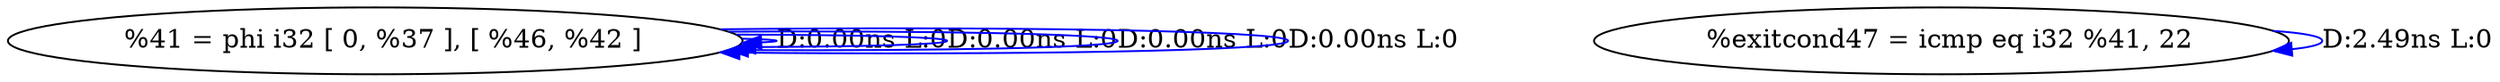 digraph {
Node0x560817afac50[label="  %41 = phi i32 [ 0, %37 ], [ %46, %42 ]"];
Node0x560817afac50 -> Node0x560817afac50[label="D:0.00ns L:0",color=blue];
Node0x560817afac50 -> Node0x560817afac50[label="D:0.00ns L:0",color=blue];
Node0x560817afac50 -> Node0x560817afac50[label="D:0.00ns L:0",color=blue];
Node0x560817afac50 -> Node0x560817afac50[label="D:0.00ns L:0",color=blue];
Node0x560817afad30[label="  %exitcond47 = icmp eq i32 %41, 22"];
Node0x560817afad30 -> Node0x560817afad30[label="D:2.49ns L:0",color=blue];
}
